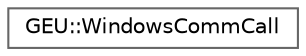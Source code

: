 digraph "Gráfico de jerarquía de clases"
{
 // LATEX_PDF_SIZE
  bgcolor="transparent";
  edge [fontname=Helvetica,fontsize=10,labelfontname=Helvetica,labelfontsize=10];
  node [fontname=Helvetica,fontsize=10,shape=box,height=0.2,width=0.4];
  rankdir="LR";
  Node0 [id="Node000000",label="GEU::WindowsCommCall",height=0.2,width=0.4,color="grey40", fillcolor="white", style="filled",URL="$df/d02/class_g_e_u_1_1_windows_comm_call.html",tooltip=" "];
}

